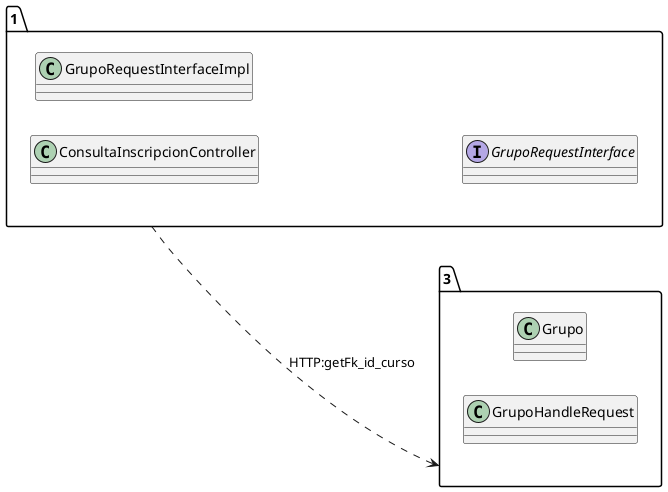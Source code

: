 @startuml 
allow_mixing
left to right direction
package "1"{
class ConsultaInscripcionController
class GrupoRequestInterfaceImpl
interface GrupoRequestInterface

}
package "3"{
class Grupo
class GrupoHandleRequest

}
"1" ..> "3":HTTP:getFk_id_curso
@enduml
